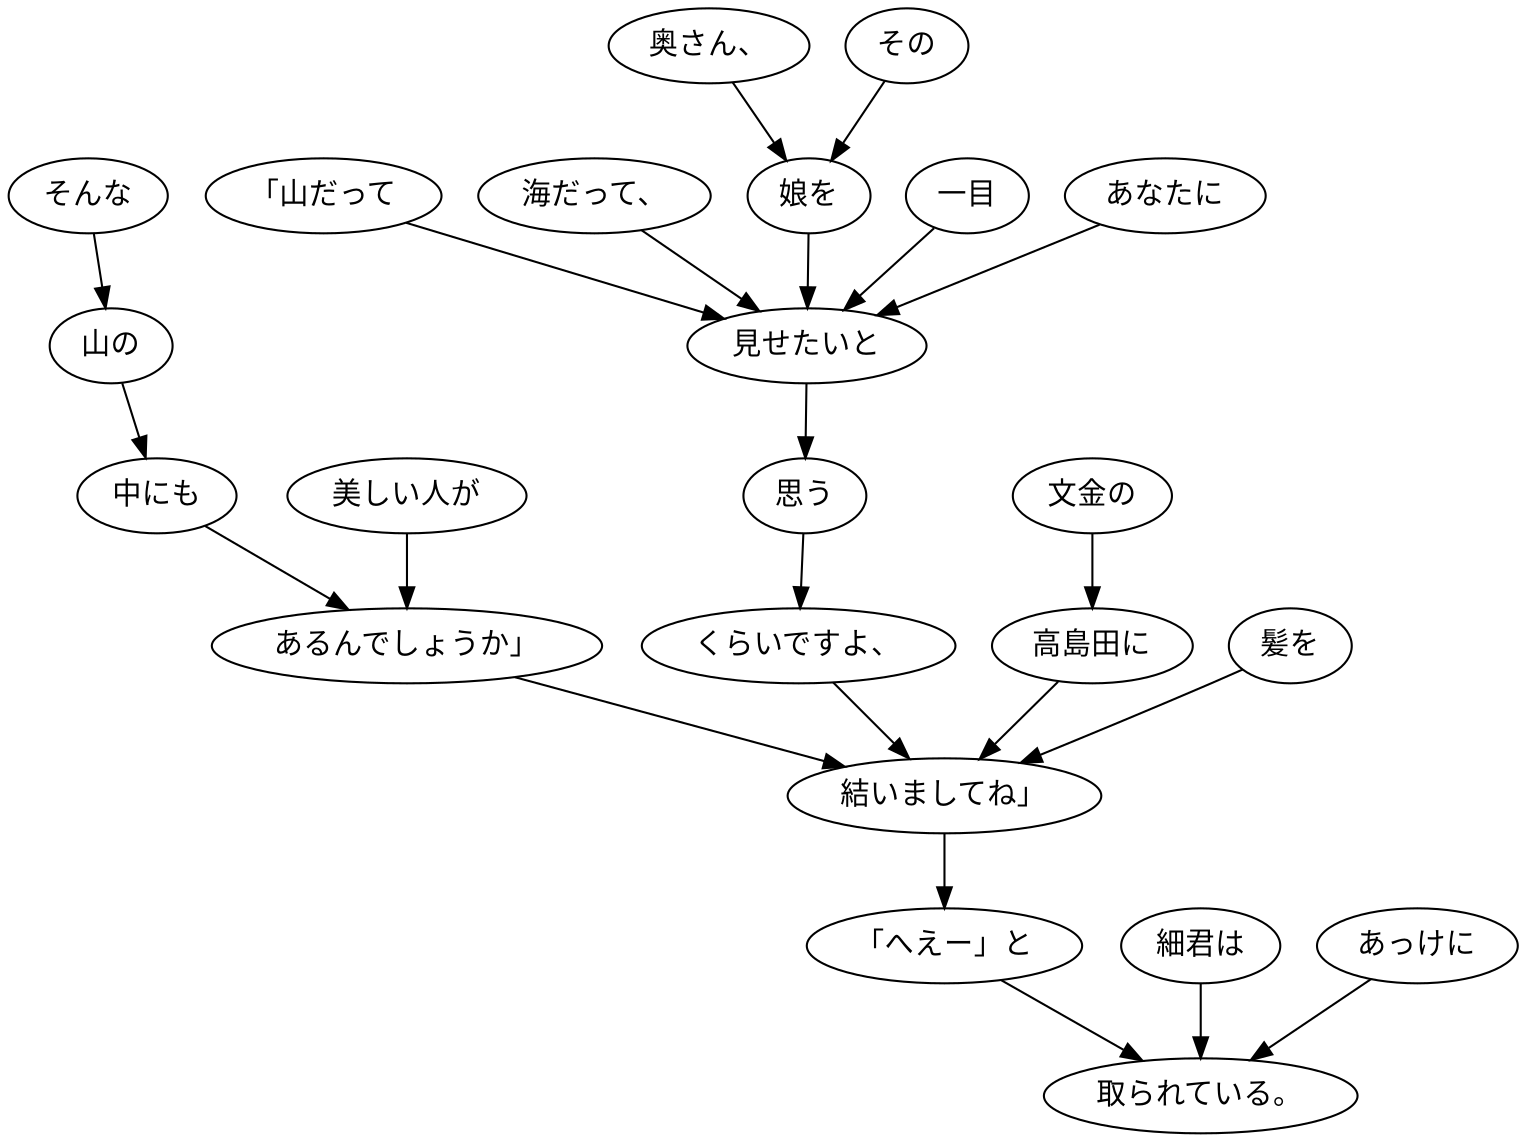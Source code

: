 digraph graph3599 {
	node0 [label="そんな"];
	node1 [label="山の"];
	node2 [label="中にも"];
	node3 [label="美しい人が"];
	node4 [label="あるんでしょうか」"];
	node5 [label="「山だって"];
	node6 [label="海だって、"];
	node7 [label="奥さん、"];
	node8 [label="その"];
	node9 [label="娘を"];
	node10 [label="一目"];
	node11 [label="あなたに"];
	node12 [label="見せたいと"];
	node13 [label="思う"];
	node14 [label="くらいですよ、"];
	node15 [label="文金の"];
	node16 [label="高島田に"];
	node17 [label="髪を"];
	node18 [label="結いましてね」"];
	node19 [label="「へえー」と"];
	node20 [label="細君は"];
	node21 [label="あっけに"];
	node22 [label="取られている。"];
	node0 -> node1;
	node1 -> node2;
	node2 -> node4;
	node3 -> node4;
	node4 -> node18;
	node5 -> node12;
	node6 -> node12;
	node7 -> node9;
	node8 -> node9;
	node9 -> node12;
	node10 -> node12;
	node11 -> node12;
	node12 -> node13;
	node13 -> node14;
	node14 -> node18;
	node15 -> node16;
	node16 -> node18;
	node17 -> node18;
	node18 -> node19;
	node19 -> node22;
	node20 -> node22;
	node21 -> node22;
}
